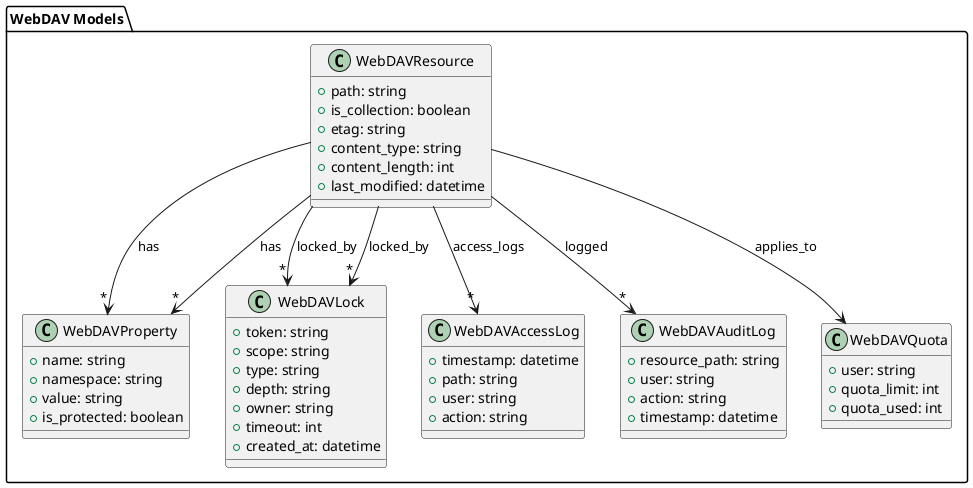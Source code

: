 @startuml webdav_models

package "WebDAV Models" {

  class WebDAVResource {
    +path: string
    +is_collection: boolean
    +etag: string
    +content_type: string
    +content_length: int
    +last_modified: datetime
  }

  class WebDAVProperty {
    +name: string
    +namespace: string
    +value: string
    +is_protected: boolean
  }

  class WebDAVLock {
    +token: string
    +scope: string
    +type: string
    +depth: string
    +owner: string
    +timeout: int
    +created_at: datetime
  }
  class WebDAVAccessLog {
    +timestamp: datetime
    +path: string
    +user: string
    +action: string
  }
  class WebDAVAuditLog {
    +resource_path: string
    +user: string
    +action: string
    +timestamp: datetime
  }

  class WebDAVQuota {
    +user: string
    +quota_limit: int
    +quota_used: int
  }
  WebDAVResource --> "*" WebDAVProperty : has
  WebDAVResource --> "*" WebDAVLock : locked_by
  WebDAVResource --> "*" WebDAVAccessLog : access_logs

  WebDAVResource --> "*" WebDAVProperty : has
  WebDAVResource --> "*" WebDAVLock : locked_by
  WebDAVResource --> "*" WebDAVAuditLog : logged
  WebDAVResource --> WebDAVQuota : applies_to
}

@enduml